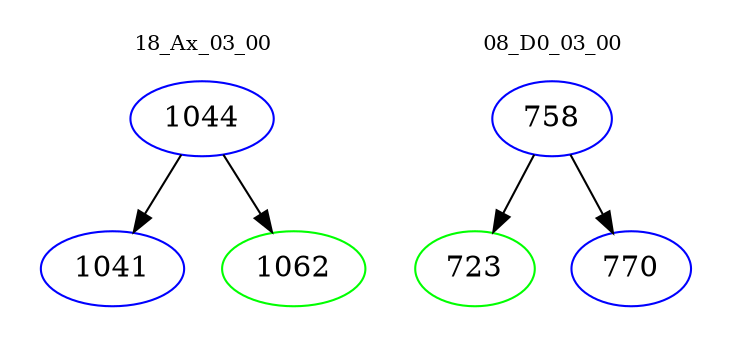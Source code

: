 digraph{
subgraph cluster_0 {
color = white
label = "18_Ax_03_00";
fontsize=10;
T0_1044 [label="1044", color="blue"]
T0_1044 -> T0_1041 [color="black"]
T0_1041 [label="1041", color="blue"]
T0_1044 -> T0_1062 [color="black"]
T0_1062 [label="1062", color="green"]
}
subgraph cluster_1 {
color = white
label = "08_D0_03_00";
fontsize=10;
T1_758 [label="758", color="blue"]
T1_758 -> T1_723 [color="black"]
T1_723 [label="723", color="green"]
T1_758 -> T1_770 [color="black"]
T1_770 [label="770", color="blue"]
}
}
